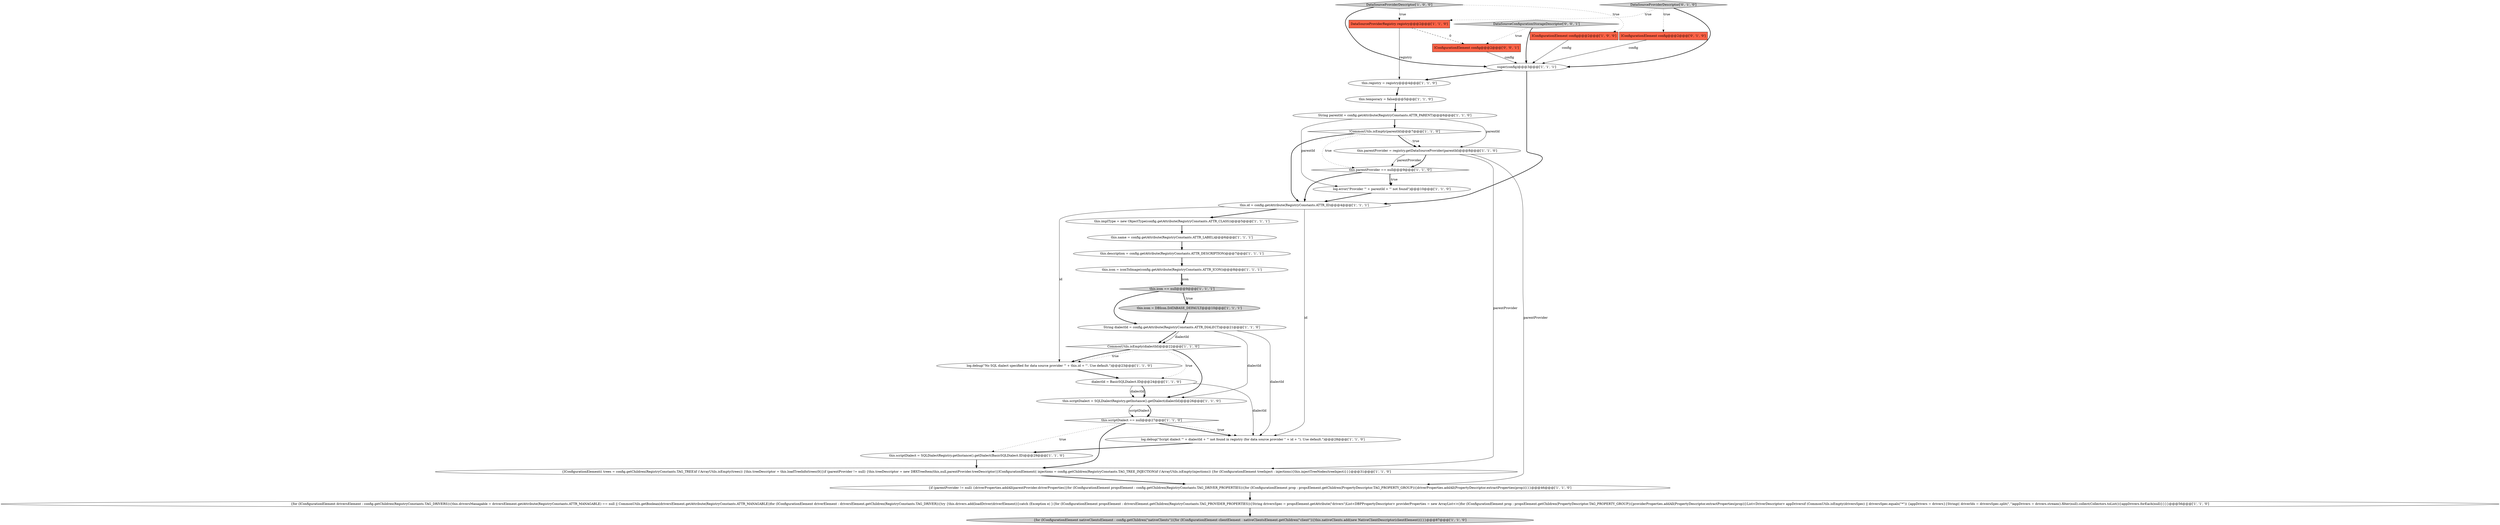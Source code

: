 digraph {
18 [style = filled, label = "log.error(\"Provider '\" + parentId + \"' not found\")@@@10@@@['1', '1', '0']", fillcolor = white, shape = ellipse image = "AAA0AAABBB1BBB"];
13 [style = filled, label = "this.registry = registry@@@4@@@['1', '1', '0']", fillcolor = white, shape = ellipse image = "AAA0AAABBB1BBB"];
10 [style = filled, label = "DataSourceProviderRegistry registry@@@2@@@['1', '1', '0']", fillcolor = tomato, shape = box image = "AAA0AAABBB1BBB"];
6 [style = filled, label = "this.id = config.getAttribute(RegistryConstants.ATTR_ID)@@@4@@@['1', '1', '1']", fillcolor = white, shape = ellipse image = "AAA0AAABBB1BBB"];
15 [style = filled, label = "DataSourceProviderDescriptor['1', '0', '0']", fillcolor = lightgray, shape = diamond image = "AAA0AAABBB1BBB"];
11 [style = filled, label = "this.scriptDialect = SQLDialectRegistry.getInstance().getDialect(dialectId)@@@26@@@['1', '1', '0']", fillcolor = white, shape = ellipse image = "AAA0AAABBB1BBB"];
7 [style = filled, label = "String dialectId = config.getAttribute(RegistryConstants.ATTR_DIALECT)@@@21@@@['1', '1', '0']", fillcolor = white, shape = ellipse image = "AAA0AAABBB1BBB"];
17 [style = filled, label = "this.icon = iconToImage(config.getAttribute(RegistryConstants.ATTR_ICON))@@@8@@@['1', '1', '1']", fillcolor = white, shape = ellipse image = "AAA0AAABBB1BBB"];
2 [style = filled, label = "this.name = config.getAttribute(RegistryConstants.ATTR_LABEL)@@@6@@@['1', '1', '1']", fillcolor = white, shape = ellipse image = "AAA0AAABBB1BBB"];
1 [style = filled, label = "String parentId = config.getAttribute(RegistryConstants.ATTR_PARENT)@@@6@@@['1', '1', '0']", fillcolor = white, shape = ellipse image = "AAA0AAABBB1BBB"];
23 [style = filled, label = "this.implType = new ObjectType(config.getAttribute(RegistryConstants.ATTR_CLASS))@@@5@@@['1', '1', '1']", fillcolor = white, shape = ellipse image = "AAA0AAABBB1BBB"];
14 [style = filled, label = "{if (parentProvider != null) {driverProperties.addAll(parentProvider.driverProperties)}for (IConfigurationElement propsElement : config.getChildren(RegistryConstants.TAG_DRIVER_PROPERTIES)){for (IConfigurationElement prop : propsElement.getChildren(PropertyDescriptor.TAG_PROPERTY_GROUP)){driverProperties.addAll(PropertyDescriptor.extractProperties(prop))}}}@@@46@@@['1', '1', '0']", fillcolor = white, shape = ellipse image = "AAA0AAABBB1BBB"];
25 [style = filled, label = "log.debug(\"No SQL dialect specified for data source provider '\" + this.id + \"'. Use default.\")@@@23@@@['1', '1', '0']", fillcolor = white, shape = ellipse image = "AAA0AAABBB1BBB"];
30 [style = filled, label = "IConfigurationElement config@@@2@@@['0', '1', '0']", fillcolor = tomato, shape = box image = "AAA0AAABBB2BBB"];
33 [style = filled, label = "IConfigurationElement config@@@2@@@['0', '0', '1']", fillcolor = tomato, shape = box image = "AAA0AAABBB3BBB"];
22 [style = filled, label = "{for (IConfigurationElement driversElement : config.getChildren(RegistryConstants.TAG_DRIVERS)){this.driversManagable = driversElement.getAttribute(RegistryConstants.ATTR_MANAGABLE) == null || CommonUtils.getBoolean(driversElement.getAttribute(RegistryConstants.ATTR_MANAGABLE))for (IConfigurationElement driverElement : driversElement.getChildren(RegistryConstants.TAG_DRIVER)){try {this.drivers.add(loadDriver(driverElement))}catch (Exception e) }{for (IConfigurationElement propsElement : driversElement.getChildren(RegistryConstants.TAG_PROVIDER_PROPERTIES)){String driversSpec = propsElement.getAttribute(\"drivers\")List<DBPPropertyDescriptor> providerProperties = new ArrayList<>()for (IConfigurationElement prop : propsElement.getChildren(PropertyDescriptor.TAG_PROPERTY_GROUP)){providerProperties.addAll(PropertyDescriptor.extractProperties(prop))}List<DriverDescriptor> appDriversif (CommonUtils.isEmpty(driversSpec) || driversSpec.equals(\"*\")) {appDrivers = drivers}{String(( driverIds = driversSpec.split(\",\")appDrivers = drivers.stream().filter(null).collect(Collectors.toList())}appDrivers.forEach(null)}}}}@@@56@@@['1', '1', '0']", fillcolor = white, shape = ellipse image = "AAA0AAABBB1BBB"];
27 [style = filled, label = "super(config)@@@3@@@['1', '1', '1']", fillcolor = white, shape = ellipse image = "AAA0AAABBB1BBB"];
21 [style = filled, label = "{for (IConfigurationElement nativeClientsElement : config.getChildren(\"nativeClients\")){for (IConfigurationElement clientElement : nativeClientsElement.getChildren(\"client\")){this.nativeClients.add(new NativeClientDescriptor(clientElement))}}}@@@87@@@['1', '1', '0']", fillcolor = lightgray, shape = ellipse image = "AAA0AAABBB1BBB"];
0 [style = filled, label = "this.parentProvider = registry.getDataSourceProvider(parentId)@@@8@@@['1', '1', '0']", fillcolor = white, shape = ellipse image = "AAA0AAABBB1BBB"];
16 [style = filled, label = "this.scriptDialect == null@@@27@@@['1', '1', '0']", fillcolor = white, shape = diamond image = "AAA0AAABBB1BBB"];
8 [style = filled, label = "IConfigurationElement config@@@2@@@['1', '0', '0']", fillcolor = tomato, shape = box image = "AAA0AAABBB1BBB"];
12 [style = filled, label = "this.parentProvider == null@@@9@@@['1', '1', '0']", fillcolor = white, shape = diamond image = "AAA0AAABBB1BBB"];
31 [style = filled, label = "DataSourceProviderDescriptor['0', '1', '0']", fillcolor = lightgray, shape = diamond image = "AAA0AAABBB2BBB"];
24 [style = filled, label = "this.description = config.getAttribute(RegistryConstants.ATTR_DESCRIPTION)@@@7@@@['1', '1', '1']", fillcolor = white, shape = ellipse image = "AAA0AAABBB1BBB"];
20 [style = filled, label = "dialectId = BasicSQLDialect.ID@@@24@@@['1', '1', '0']", fillcolor = white, shape = ellipse image = "AAA0AAABBB1BBB"];
4 [style = filled, label = "{IConfigurationElement(( trees = config.getChildren(RegistryConstants.TAG_TREE)if (!ArrayUtils.isEmpty(trees)) {this.treeDescriptor = this.loadTreeInfo(trees(0()}if (parentProvider != null) {this.treeDescriptor = new DBXTreeItem(this,null,parentProvider.treeDescriptor)}IConfigurationElement(( injections = config.getChildren(RegistryConstants.TAG_TREE_INJECTION)if (!ArrayUtils.isEmpty(injections)) {for (IConfigurationElement treeInject : injections){this.injectTreeNodes(treeInject)}}}@@@31@@@['1', '1', '0']", fillcolor = white, shape = ellipse image = "AAA0AAABBB1BBB"];
29 [style = filled, label = "log.debug(\"Script dialect '\" + dialectId + \"' not found in registry (for data source provider \" + id + \"). Use default.\")@@@28@@@['1', '1', '0']", fillcolor = white, shape = ellipse image = "AAA0AAABBB1BBB"];
3 [style = filled, label = "this.icon == null@@@9@@@['1', '1', '1']", fillcolor = lightgray, shape = diamond image = "AAA0AAABBB1BBB"];
26 [style = filled, label = "this.temporary = false@@@5@@@['1', '1', '0']", fillcolor = white, shape = ellipse image = "AAA0AAABBB1BBB"];
19 [style = filled, label = "this.scriptDialect = SQLDialectRegistry.getInstance().getDialect(BasicSQLDialect.ID)@@@29@@@['1', '1', '0']", fillcolor = white, shape = ellipse image = "AAA0AAABBB1BBB"];
28 [style = filled, label = "this.icon = DBIcon.DATABASE_DEFAULT@@@10@@@['1', '1', '1']", fillcolor = lightgray, shape = ellipse image = "AAA0AAABBB1BBB"];
32 [style = filled, label = "DataSourceConfigurationStorageDescriptor['0', '0', '1']", fillcolor = lightgray, shape = diamond image = "AAA0AAABBB3BBB"];
9 [style = filled, label = "CommonUtils.isEmpty(dialectId)@@@22@@@['1', '1', '0']", fillcolor = white, shape = diamond image = "AAA0AAABBB1BBB"];
5 [style = filled, label = "!CommonUtils.isEmpty(parentId)@@@7@@@['1', '1', '0']", fillcolor = white, shape = diamond image = "AAA0AAABBB1BBB"];
12->18 [style = dotted, label="true"];
13->26 [style = bold, label=""];
28->7 [style = bold, label=""];
23->2 [style = bold, label=""];
5->0 [style = dotted, label="true"];
29->19 [style = bold, label=""];
3->28 [style = dotted, label="true"];
9->11 [style = bold, label=""];
16->4 [style = bold, label=""];
33->27 [style = solid, label="config"];
17->3 [style = solid, label="icon"];
27->13 [style = bold, label=""];
7->9 [style = bold, label=""];
25->20 [style = bold, label=""];
20->29 [style = solid, label="dialectId"];
24->17 [style = bold, label=""];
32->27 [style = bold, label=""];
11->16 [style = bold, label=""];
5->12 [style = dotted, label="true"];
17->3 [style = bold, label=""];
9->25 [style = dotted, label="true"];
9->20 [style = dotted, label="true"];
0->12 [style = solid, label="parentProvider"];
3->7 [style = bold, label=""];
31->10 [style = dotted, label="true"];
15->10 [style = dotted, label="true"];
0->4 [style = solid, label="parentProvider"];
1->0 [style = solid, label="parentId"];
16->29 [style = bold, label=""];
15->27 [style = bold, label=""];
15->8 [style = dotted, label="true"];
32->33 [style = dotted, label="true"];
5->0 [style = bold, label=""];
10->33 [style = dashed, label="0"];
0->12 [style = bold, label=""];
10->13 [style = solid, label="registry"];
26->1 [style = bold, label=""];
7->9 [style = solid, label="dialectId"];
1->18 [style = solid, label="parentId"];
12->18 [style = bold, label=""];
31->30 [style = dotted, label="true"];
0->14 [style = solid, label="parentProvider"];
19->4 [style = bold, label=""];
4->14 [style = bold, label=""];
8->27 [style = solid, label="config"];
2->24 [style = bold, label=""];
7->11 [style = solid, label="dialectId"];
27->6 [style = bold, label=""];
16->29 [style = dotted, label="true"];
22->21 [style = bold, label=""];
20->11 [style = solid, label="dialectId"];
9->25 [style = bold, label=""];
20->11 [style = bold, label=""];
30->27 [style = solid, label="config"];
6->23 [style = bold, label=""];
3->28 [style = bold, label=""];
6->29 [style = solid, label="id"];
14->22 [style = bold, label=""];
31->27 [style = bold, label=""];
6->25 [style = solid, label="id"];
7->29 [style = solid, label="dialectId"];
18->6 [style = bold, label=""];
5->6 [style = bold, label=""];
12->6 [style = bold, label=""];
11->16 [style = solid, label="scriptDialect"];
16->19 [style = dotted, label="true"];
1->5 [style = bold, label=""];
}
